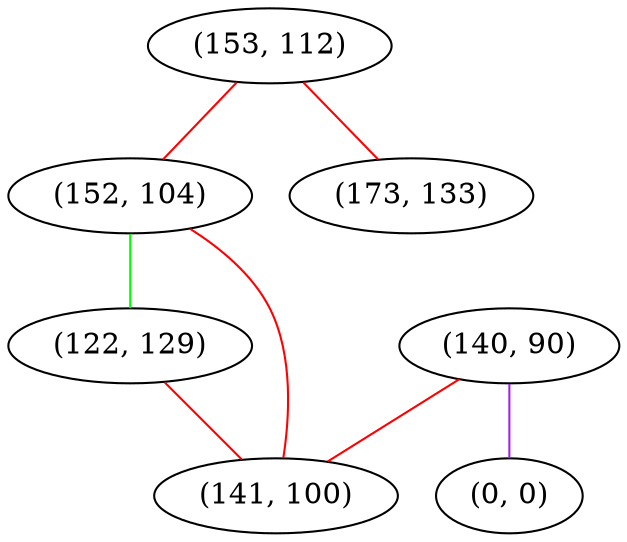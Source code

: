 graph "" {
"(153, 112)";
"(152, 104)";
"(122, 129)";
"(140, 90)";
"(141, 100)";
"(173, 133)";
"(0, 0)";
"(153, 112)" -- "(152, 104)"  [color=red, key=0, weight=1];
"(153, 112)" -- "(173, 133)"  [color=red, key=0, weight=1];
"(152, 104)" -- "(141, 100)"  [color=red, key=0, weight=1];
"(152, 104)" -- "(122, 129)"  [color=green, key=0, weight=2];
"(122, 129)" -- "(141, 100)"  [color=red, key=0, weight=1];
"(140, 90)" -- "(141, 100)"  [color=red, key=0, weight=1];
"(140, 90)" -- "(0, 0)"  [color=purple, key=0, weight=4];
}
